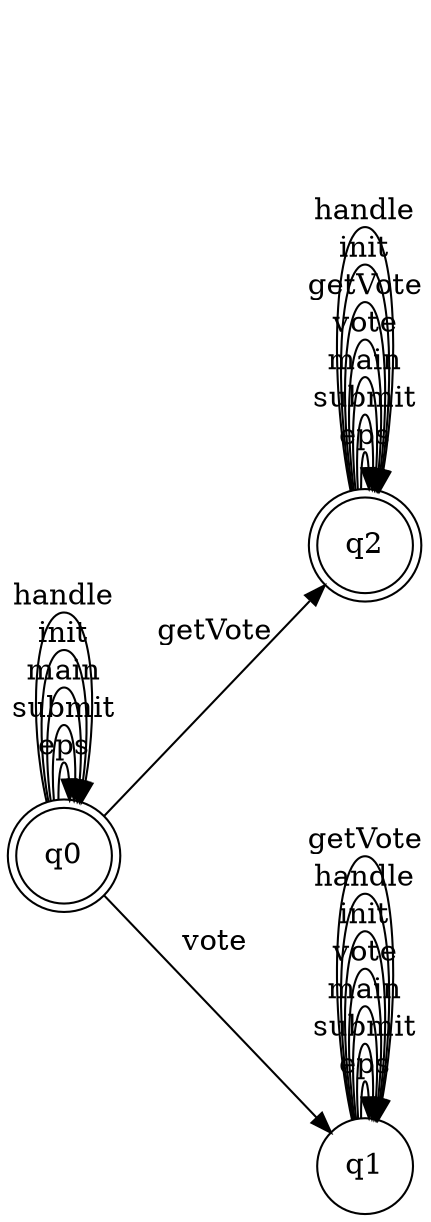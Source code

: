 digraph finite_state_machine {
	rankdir=LR;
	node [shape = doublecircle]; q0; q2
	 node [shape = circle];
	q0 -> q0 [ label = "eps"];
	q0 -> q0 [ label = "submit"];
	q0 -> q0 [ label = "main"];
	q0 -> q0 [ label = "init"];
	q0 -> q0 [ label = "handle"];
	q0 -> q1 [ label = "vote"];
	q1 -> q1 [ label = "eps"];
	q1 -> q1 [ label = "submit"];
	q1 -> q1 [ label = "main"];
	q1 -> q1 [ label = "vote"];
	q1 -> q1 [ label = "init"];
	q1 -> q1 [ label = "handle"];
	q1 -> q1 [ label = "getVote"];
	q0 -> q2 [ label = "getVote"];
	q2 -> q2 [ label = "eps"];
	q2 -> q2 [ label = "submit"];
	q2 -> q2 [ label = "main"];
	q2 -> q2 [ label = "vote"];
	q2 -> q2 [ label = "getVote"];
	q2 -> q2 [ label = "init"];
	q2 -> q2 [ label = "handle"];
}